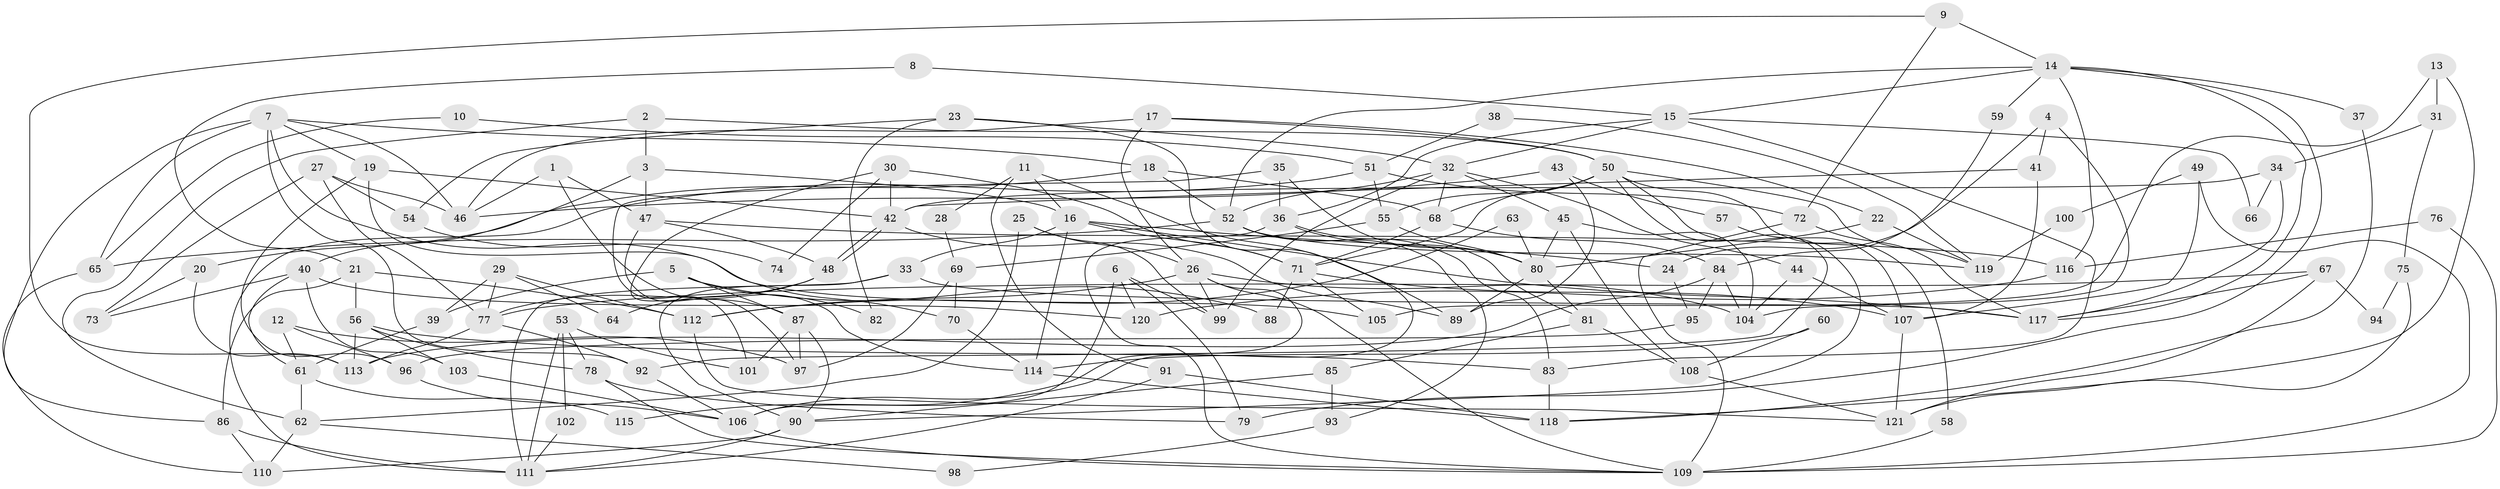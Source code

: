// coarse degree distribution, {9: 0.02702702702702703, 3: 0.16216216216216217, 8: 0.08108108108108109, 14: 0.05405405405405406, 6: 0.1891891891891892, 13: 0.08108108108108109, 5: 0.16216216216216217, 7: 0.05405405405405406, 4: 0.08108108108108109, 11: 0.05405405405405406, 2: 0.05405405405405406}
// Generated by graph-tools (version 1.1) at 2025/51/03/04/25 22:51:07]
// undirected, 121 vertices, 242 edges
graph export_dot {
  node [color=gray90,style=filled];
  1;
  2;
  3;
  4;
  5;
  6;
  7;
  8;
  9;
  10;
  11;
  12;
  13;
  14;
  15;
  16;
  17;
  18;
  19;
  20;
  21;
  22;
  23;
  24;
  25;
  26;
  27;
  28;
  29;
  30;
  31;
  32;
  33;
  34;
  35;
  36;
  37;
  38;
  39;
  40;
  41;
  42;
  43;
  44;
  45;
  46;
  47;
  48;
  49;
  50;
  51;
  52;
  53;
  54;
  55;
  56;
  57;
  58;
  59;
  60;
  61;
  62;
  63;
  64;
  65;
  66;
  67;
  68;
  69;
  70;
  71;
  72;
  73;
  74;
  75;
  76;
  77;
  78;
  79;
  80;
  81;
  82;
  83;
  84;
  85;
  86;
  87;
  88;
  89;
  90;
  91;
  92;
  93;
  94;
  95;
  96;
  97;
  98;
  99;
  100;
  101;
  102;
  103;
  104;
  105;
  106;
  107;
  108;
  109;
  110;
  111;
  112;
  113;
  114;
  115;
  116;
  117;
  118;
  119;
  120;
  121;
  1 -- 114;
  1 -- 47;
  1 -- 46;
  2 -- 50;
  2 -- 62;
  2 -- 3;
  3 -- 16;
  3 -- 40;
  3 -- 47;
  4 -- 41;
  4 -- 104;
  4 -- 24;
  5 -- 87;
  5 -- 39;
  5 -- 82;
  5 -- 88;
  6 -- 106;
  6 -- 99;
  6 -- 79;
  6 -- 120;
  7 -- 65;
  7 -- 92;
  7 -- 18;
  7 -- 19;
  7 -- 46;
  7 -- 86;
  7 -- 105;
  8 -- 21;
  8 -- 15;
  9 -- 14;
  9 -- 72;
  9 -- 113;
  10 -- 51;
  10 -- 65;
  11 -- 89;
  11 -- 16;
  11 -- 28;
  11 -- 91;
  12 -- 97;
  12 -- 61;
  12 -- 96;
  13 -- 118;
  13 -- 105;
  13 -- 31;
  14 -- 52;
  14 -- 117;
  14 -- 15;
  14 -- 37;
  14 -- 59;
  14 -- 79;
  14 -- 116;
  15 -- 83;
  15 -- 32;
  15 -- 36;
  15 -- 66;
  16 -- 24;
  16 -- 114;
  16 -- 33;
  16 -- 71;
  16 -- 117;
  17 -- 50;
  17 -- 46;
  17 -- 22;
  17 -- 26;
  18 -- 20;
  18 -- 52;
  18 -- 68;
  19 -- 96;
  19 -- 42;
  19 -- 70;
  20 -- 73;
  20 -- 113;
  21 -- 112;
  21 -- 56;
  21 -- 86;
  22 -- 119;
  22 -- 80;
  23 -- 106;
  23 -- 32;
  23 -- 54;
  23 -- 82;
  24 -- 95;
  25 -- 99;
  25 -- 26;
  25 -- 62;
  26 -- 109;
  26 -- 99;
  26 -- 104;
  26 -- 112;
  26 -- 115;
  27 -- 77;
  27 -- 46;
  27 -- 54;
  27 -- 73;
  28 -- 69;
  29 -- 112;
  29 -- 77;
  29 -- 39;
  29 -- 64;
  30 -- 71;
  30 -- 42;
  30 -- 74;
  30 -- 87;
  31 -- 34;
  31 -- 75;
  32 -- 68;
  32 -- 44;
  32 -- 45;
  32 -- 52;
  32 -- 99;
  33 -- 111;
  33 -- 90;
  33 -- 117;
  34 -- 117;
  34 -- 42;
  34 -- 66;
  35 -- 101;
  35 -- 36;
  35 -- 80;
  36 -- 80;
  36 -- 81;
  36 -- 109;
  37 -- 118;
  38 -- 119;
  38 -- 51;
  39 -- 61;
  40 -- 120;
  40 -- 61;
  40 -- 73;
  40 -- 103;
  41 -- 42;
  41 -- 107;
  42 -- 48;
  42 -- 48;
  42 -- 89;
  43 -- 89;
  43 -- 46;
  43 -- 57;
  44 -- 104;
  44 -- 107;
  45 -- 80;
  45 -- 104;
  45 -- 108;
  47 -- 48;
  47 -- 97;
  47 -- 116;
  48 -- 77;
  48 -- 64;
  49 -- 107;
  49 -- 109;
  49 -- 100;
  50 -- 55;
  50 -- 68;
  50 -- 58;
  50 -- 71;
  50 -- 90;
  50 -- 92;
  50 -- 119;
  51 -- 72;
  51 -- 111;
  51 -- 55;
  52 -- 65;
  52 -- 83;
  52 -- 93;
  52 -- 119;
  53 -- 78;
  53 -- 111;
  53 -- 101;
  53 -- 102;
  54 -- 74;
  55 -- 80;
  55 -- 69;
  56 -- 78;
  56 -- 113;
  56 -- 83;
  56 -- 103;
  57 -- 107;
  58 -- 109;
  59 -- 84;
  60 -- 108;
  60 -- 114;
  61 -- 62;
  61 -- 115;
  62 -- 110;
  62 -- 98;
  63 -- 112;
  63 -- 80;
  65 -- 110;
  67 -- 121;
  67 -- 117;
  67 -- 77;
  67 -- 94;
  68 -- 71;
  68 -- 84;
  69 -- 97;
  69 -- 70;
  70 -- 114;
  71 -- 88;
  71 -- 105;
  71 -- 107;
  72 -- 109;
  72 -- 117;
  75 -- 121;
  75 -- 94;
  76 -- 116;
  76 -- 109;
  77 -- 113;
  77 -- 92;
  78 -- 79;
  78 -- 109;
  80 -- 81;
  80 -- 89;
  81 -- 85;
  81 -- 108;
  83 -- 118;
  84 -- 104;
  84 -- 95;
  84 -- 113;
  85 -- 90;
  85 -- 93;
  86 -- 110;
  86 -- 111;
  87 -- 90;
  87 -- 97;
  87 -- 101;
  90 -- 110;
  90 -- 111;
  91 -- 111;
  91 -- 118;
  92 -- 106;
  93 -- 98;
  95 -- 96;
  96 -- 106;
  100 -- 119;
  102 -- 111;
  103 -- 106;
  106 -- 109;
  107 -- 121;
  108 -- 121;
  112 -- 121;
  114 -- 118;
  116 -- 120;
}
